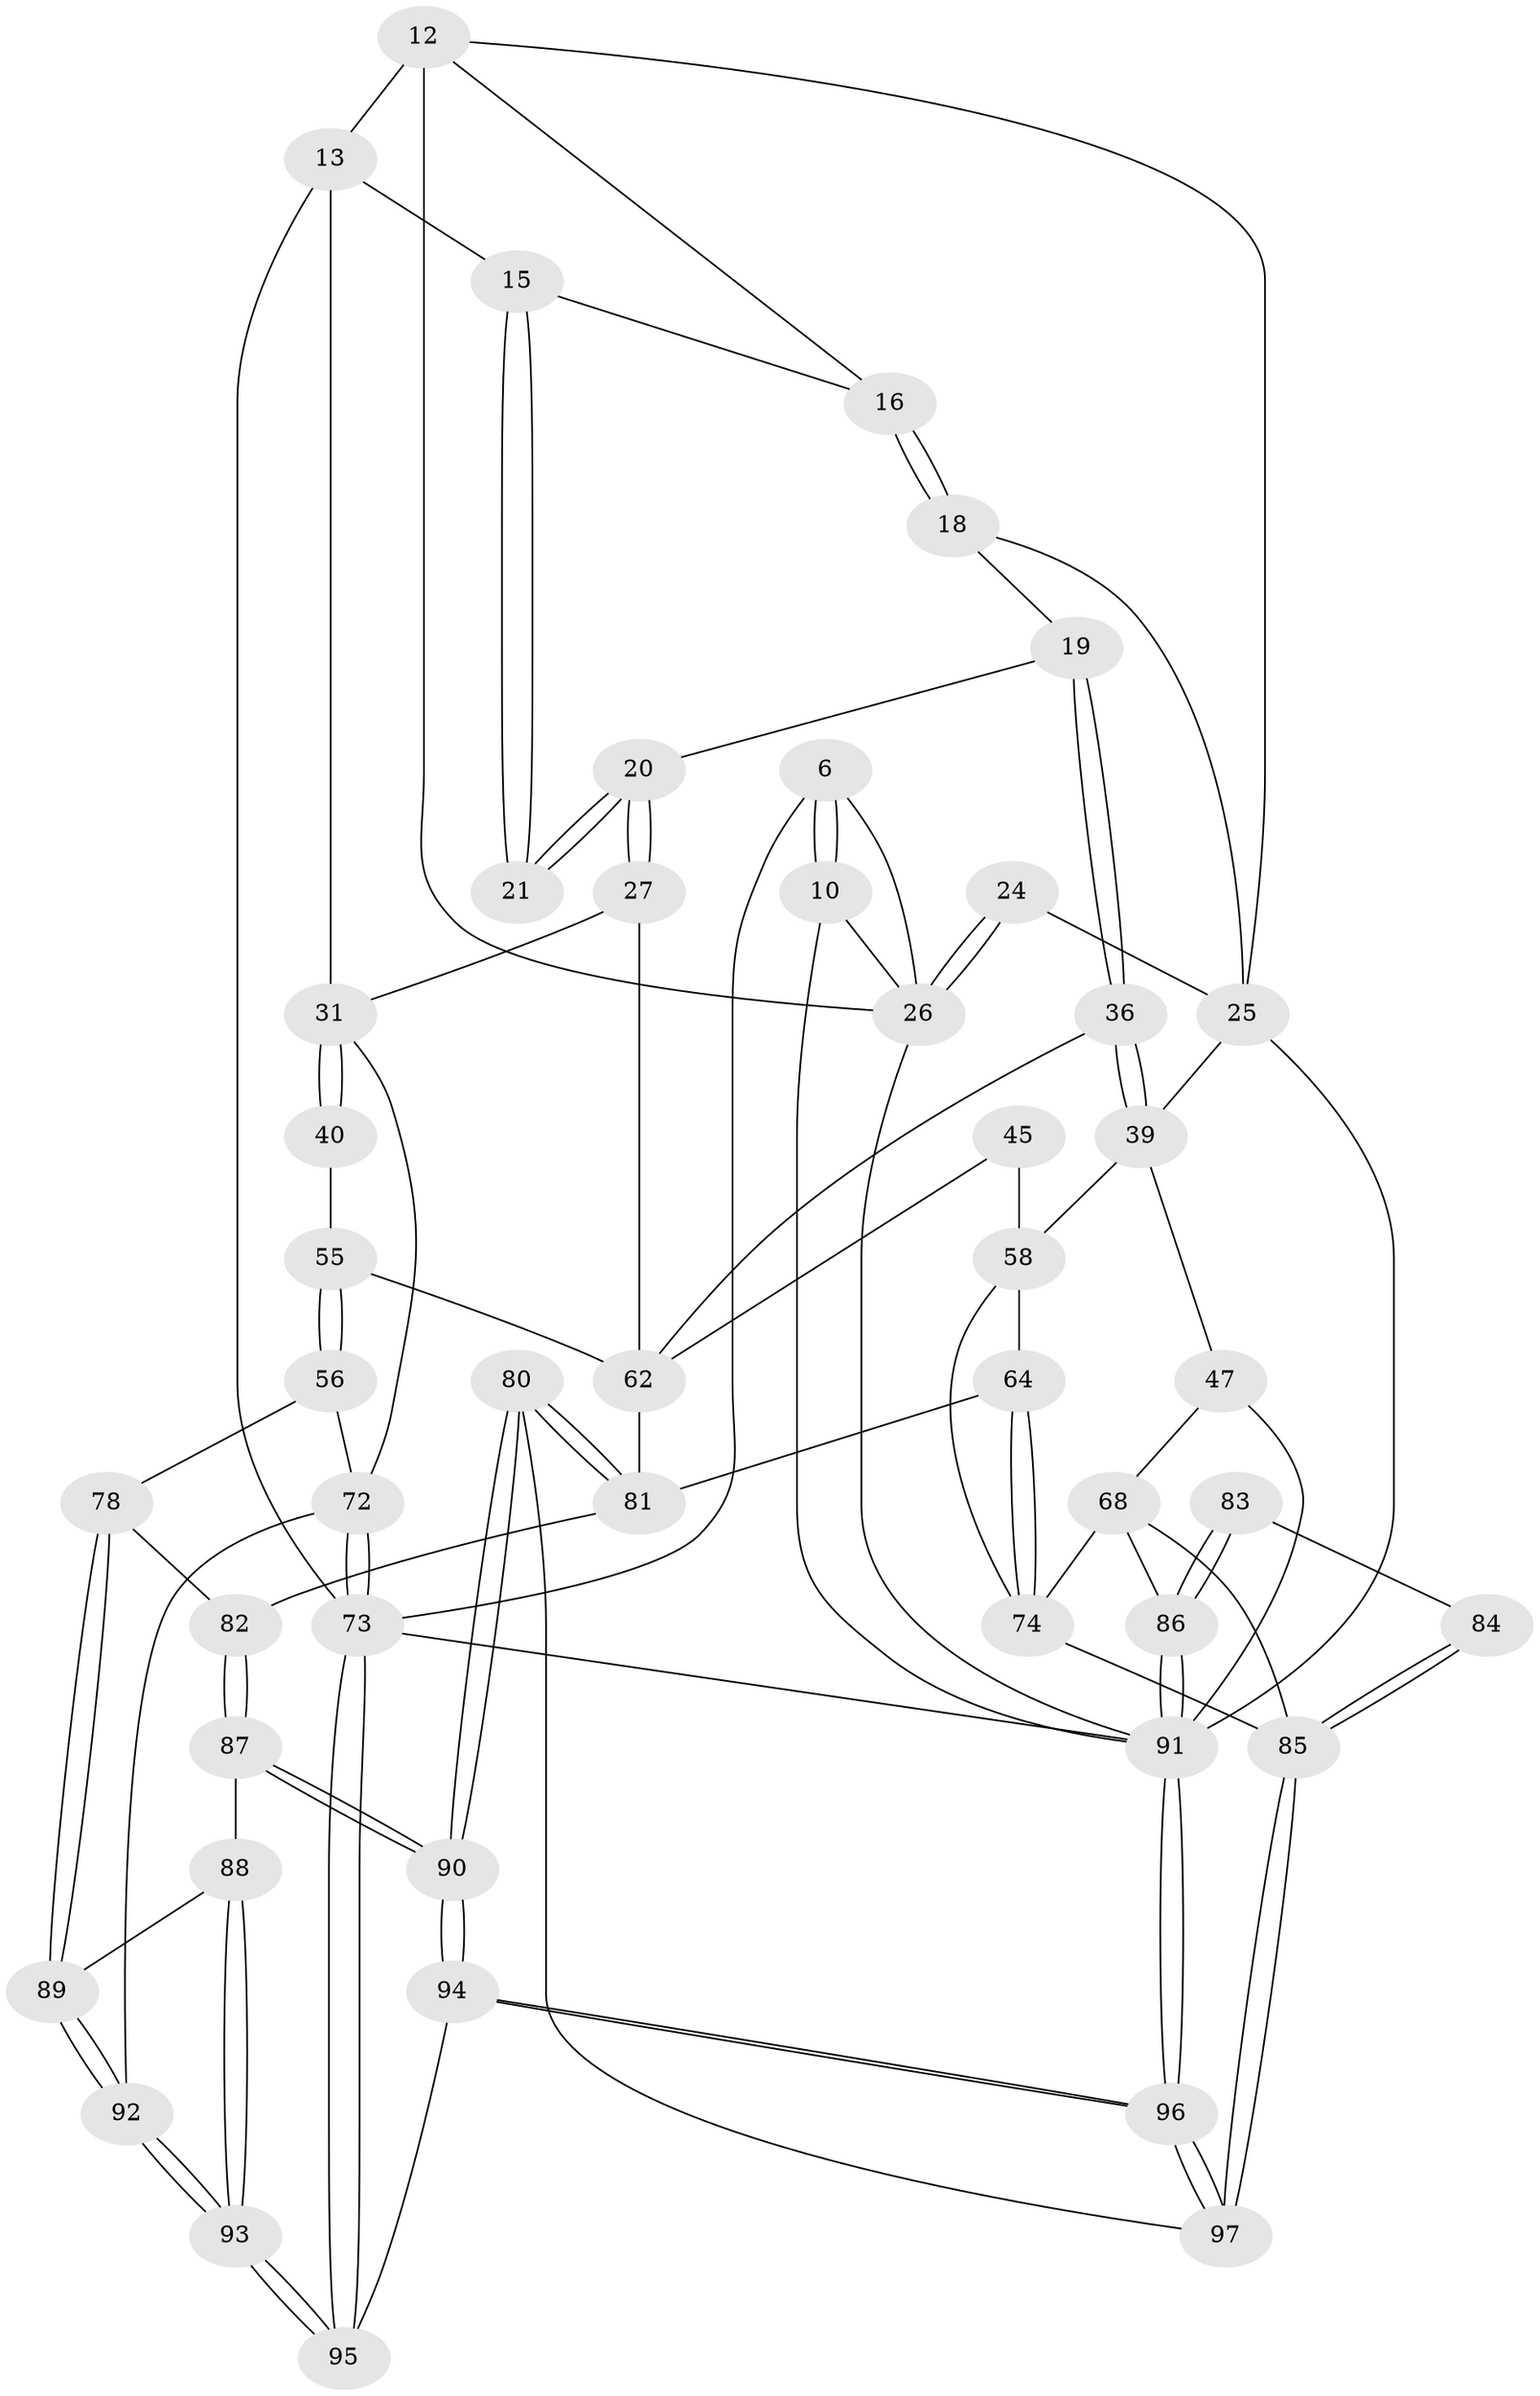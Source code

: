 // original degree distribution, {3: 0.020618556701030927, 5: 0.4742268041237113, 6: 0.23711340206185566, 4: 0.26804123711340205}
// Generated by graph-tools (version 1.1) at 2025/59/03/09/25 04:59:45]
// undirected, 48 vertices, 110 edges
graph export_dot {
graph [start="1"]
  node [color=gray90,style=filled];
  6 [pos="+0.919449731987433+0.044776232429779024",super="+1"];
  10 [pos="+1+0.14712157645139193"];
  12 [pos="+0.5280252493787955+0",super="+11+9"];
  13 [pos="+0.0875918880104811+0.049504902737994495",super="+4"];
  15 [pos="+0.48751896453400684+0",super="+14"];
  16 [pos="+0.5089523561103998+0"];
  18 [pos="+0.4985990538433641+0.17162359836166136"];
  19 [pos="+0.33528845853135647+0.2527575735078627"];
  20 [pos="+0.25939885751563724+0.23720553786826618"];
  21 [pos="+0.22737443140342828+0.18284738241112197"];
  24 [pos="+0.8312633866047262+0.19303515715559927"];
  25 [pos="+0.7308887579867827+0.23214346641870529",super="+23"];
  26 [pos="+1+0.407086230160327",super="+17+8"];
  27 [pos="+0.20300220034822877+0.3076829070550441"];
  31 [pos="+0+0.39925949305106484",super="+29+28"];
  36 [pos="+0.350147856944511+0.302031704252068"];
  39 [pos="+0.48417578960536606+0.43923031483981406",super="+35"];
  40 [pos="+0+0.4105394832039037"];
  45 [pos="+0.2960551831602923+0.5382078740971268",super="+44"];
  47 [pos="+0.6625313431354513+0.45755741900285296",super="+34"];
  55 [pos="+0.06032352029308999+0.6397589963009958",super="+42"];
  56 [pos="+0.00783931339140574+0.6979261172554505"];
  58 [pos="+0.32365914124808226+0.5563552787735002",super="+52+43"];
  62 [pos="+0.18706812001033854+0.5604955621277754",super="+46+41+38"];
  64 [pos="+0.32461768860550605+0.6507920657740393",super="+63"];
  68 [pos="+0.7286121332350004+0.6903960718164716",super="+61"];
  72 [pos="+0+0.8153383448713658",super="+57+30"];
  73 [pos="+0+1",super="+2"];
  74 [pos="+0.45708104326967663+0.7410948018019463",super="+67"];
  78 [pos="+0.13567104057874912+0.7594252476531892"];
  80 [pos="+0.3997214791996926+0.8408631027877111"];
  81 [pos="+0.29697762949659584+0.6877101989288349",super="+66"];
  82 [pos="+0.2657211927875903+0.7816684531109264",super="+77"];
  83 [pos="+0.7472879280106327+0.8255376098948295"];
  84 [pos="+0.7092462956337541+0.8173903806359514"];
  85 [pos="+0.6463175494818831+0.8727938729837451",super="+75+70+69+76"];
  86 [pos="+0.8655401389535015+0.8643731333594745",super="+59+60"];
  87 [pos="+0.30904027895781844+0.823409271992318"];
  88 [pos="+0.175216319032423+0.8604909724032506"];
  89 [pos="+0.14029327095830665+0.8155790964412808"];
  90 [pos="+0.3818367859196594+0.8590877307333168"];
  91 [pos="+1+1",super="+71+54"];
  92 [pos="+0.048334666258174466+0.9094248633384499"];
  93 [pos="+0.22637165287174893+1"];
  94 [pos="+0.30292128556247716+1"];
  95 [pos="+0.27275298854787033+1"];
  96 [pos="+0.6698222455159063+1"];
  97 [pos="+0.6489235513752731+1",super="+79"];
  6 -- 10 [weight=2];
  6 -- 10;
  6 -- 73;
  6 -- 26;
  10 -- 26;
  10 -- 91;
  12 -- 16;
  12 -- 13 [weight=2];
  12 -- 26;
  12 -- 25;
  13 -- 15;
  13 -- 73;
  13 -- 31;
  15 -- 16;
  15 -- 21 [weight=2];
  15 -- 21;
  16 -- 18;
  16 -- 18;
  18 -- 19;
  18 -- 25;
  19 -- 20;
  19 -- 36;
  19 -- 36;
  20 -- 21;
  20 -- 21;
  20 -- 27;
  20 -- 27;
  24 -- 25;
  24 -- 26 [weight=2];
  24 -- 26;
  25 -- 91;
  25 -- 39;
  26 -- 91;
  27 -- 31;
  27 -- 62;
  31 -- 40 [weight=2];
  31 -- 40;
  31 -- 72;
  36 -- 39;
  36 -- 39;
  36 -- 62;
  39 -- 58;
  39 -- 47;
  40 -- 55;
  45 -- 58 [weight=2];
  45 -- 62 [weight=2];
  47 -- 68;
  47 -- 91 [weight=2];
  55 -- 56;
  55 -- 56;
  55 -- 62 [weight=2];
  56 -- 78;
  56 -- 72;
  58 -- 64;
  58 -- 74;
  62 -- 81;
  64 -- 74 [weight=2];
  64 -- 74;
  64 -- 81;
  68 -- 74 [weight=2];
  68 -- 86;
  68 -- 85;
  72 -- 73 [weight=2];
  72 -- 73;
  72 -- 92;
  73 -- 95;
  73 -- 95;
  73 -- 91;
  74 -- 85 [weight=2];
  78 -- 89;
  78 -- 89;
  78 -- 82;
  80 -- 81;
  80 -- 81;
  80 -- 90;
  80 -- 90;
  80 -- 97;
  81 -- 82 [weight=2];
  82 -- 87;
  82 -- 87;
  83 -- 84;
  83 -- 86 [weight=2];
  83 -- 86;
  84 -- 85 [weight=2];
  84 -- 85;
  85 -- 97 [weight=2];
  85 -- 97;
  86 -- 91 [weight=2];
  86 -- 91;
  87 -- 88;
  87 -- 90;
  87 -- 90;
  88 -- 89;
  88 -- 93;
  88 -- 93;
  89 -- 92;
  89 -- 92;
  90 -- 94;
  90 -- 94;
  91 -- 96;
  91 -- 96;
  92 -- 93;
  92 -- 93;
  93 -- 95;
  93 -- 95;
  94 -- 95;
  94 -- 96;
  94 -- 96;
  96 -- 97;
  96 -- 97;
}
